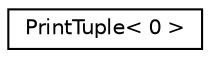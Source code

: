 digraph "Graphical Class Hierarchy"
{
  edge [fontname="Helvetica",fontsize="10",labelfontname="Helvetica",labelfontsize="10"];
  node [fontname="Helvetica",fontsize="10",shape=record];
  rankdir="LR";
  Node1 [label="PrintTuple\< 0 \>",height=0.2,width=0.4,color="black", fillcolor="white", style="filled",URL="$structPrintTuple_3_010_01_4.html"];
}
